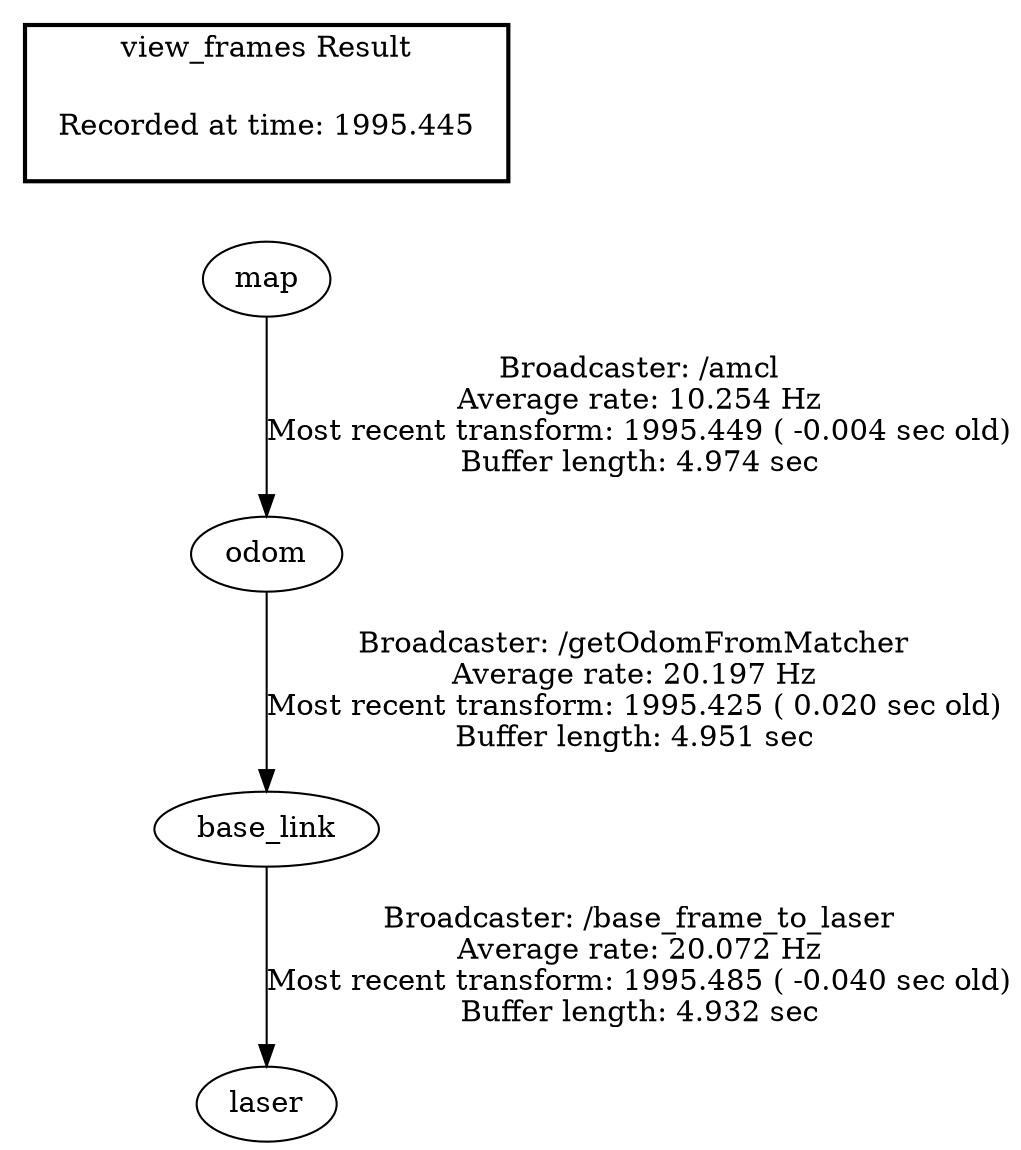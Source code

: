 digraph G {
"map" -> "odom"[label="Broadcaster: /amcl\nAverage rate: 10.254 Hz\nMost recent transform: 1995.449 ( -0.004 sec old)\nBuffer length: 4.974 sec\n"];
"base_link" -> "laser"[label="Broadcaster: /base_frame_to_laser\nAverage rate: 20.072 Hz\nMost recent transform: 1995.485 ( -0.040 sec old)\nBuffer length: 4.932 sec\n"];
"odom" -> "base_link"[label="Broadcaster: /getOdomFromMatcher\nAverage rate: 20.197 Hz\nMost recent transform: 1995.425 ( 0.020 sec old)\nBuffer length: 4.951 sec\n"];
edge [style=invis];
 subgraph cluster_legend { style=bold; color=black; label ="view_frames Result";
"Recorded at time: 1995.445"[ shape=plaintext ] ;
 }->"map";
}